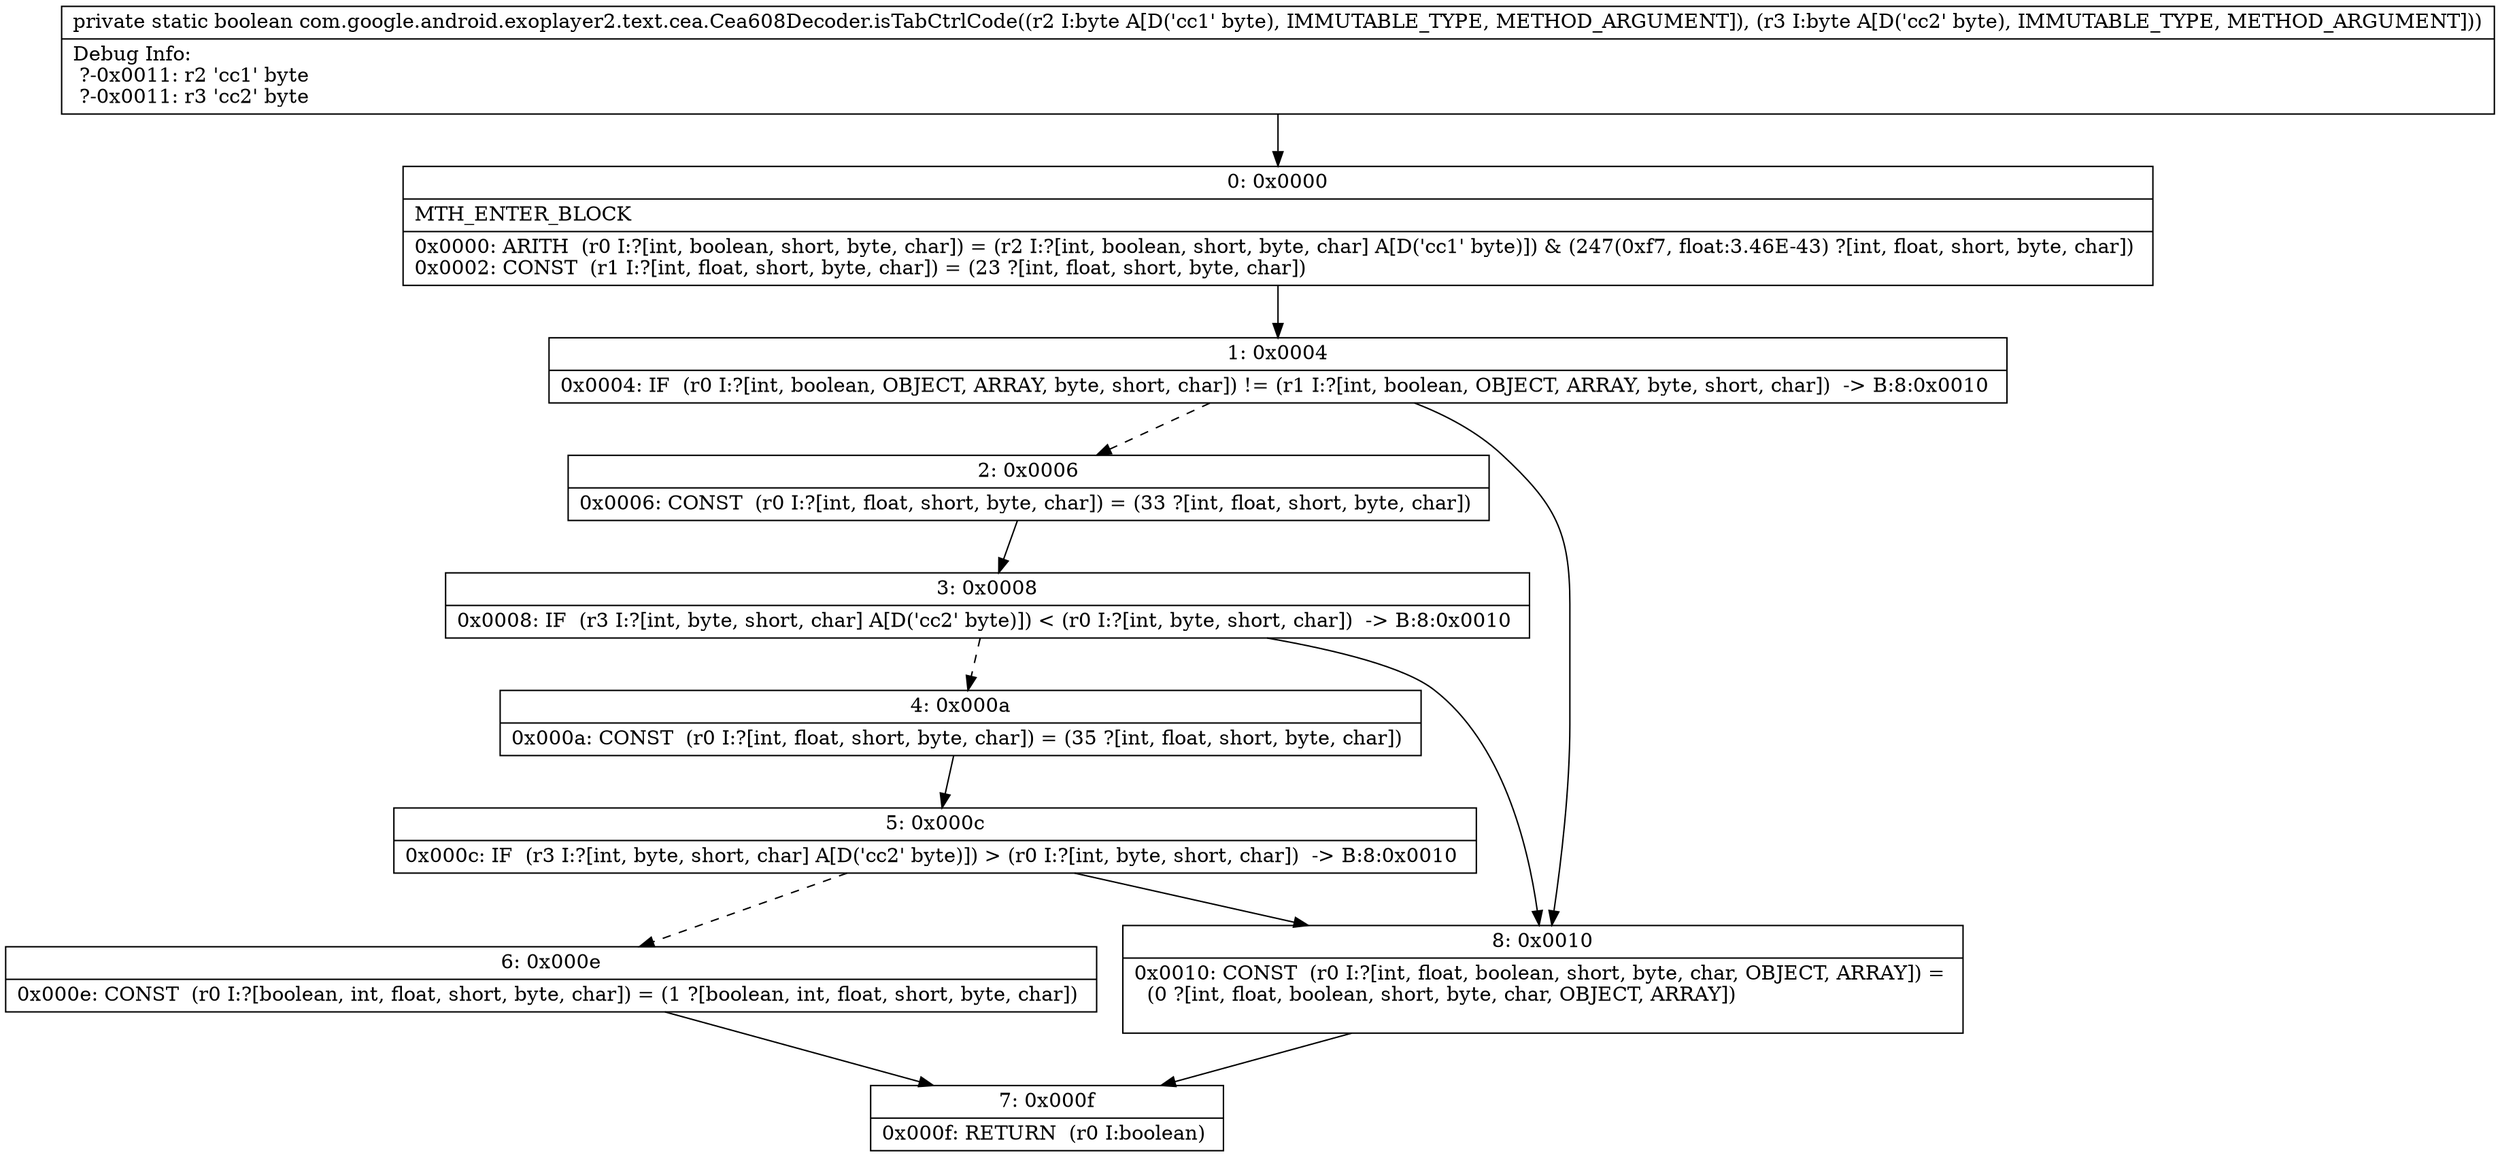digraph "CFG forcom.google.android.exoplayer2.text.cea.Cea608Decoder.isTabCtrlCode(BB)Z" {
Node_0 [shape=record,label="{0\:\ 0x0000|MTH_ENTER_BLOCK\l|0x0000: ARITH  (r0 I:?[int, boolean, short, byte, char]) = (r2 I:?[int, boolean, short, byte, char] A[D('cc1' byte)]) & (247(0xf7, float:3.46E\-43) ?[int, float, short, byte, char]) \l0x0002: CONST  (r1 I:?[int, float, short, byte, char]) = (23 ?[int, float, short, byte, char]) \l}"];
Node_1 [shape=record,label="{1\:\ 0x0004|0x0004: IF  (r0 I:?[int, boolean, OBJECT, ARRAY, byte, short, char]) != (r1 I:?[int, boolean, OBJECT, ARRAY, byte, short, char])  \-\> B:8:0x0010 \l}"];
Node_2 [shape=record,label="{2\:\ 0x0006|0x0006: CONST  (r0 I:?[int, float, short, byte, char]) = (33 ?[int, float, short, byte, char]) \l}"];
Node_3 [shape=record,label="{3\:\ 0x0008|0x0008: IF  (r3 I:?[int, byte, short, char] A[D('cc2' byte)]) \< (r0 I:?[int, byte, short, char])  \-\> B:8:0x0010 \l}"];
Node_4 [shape=record,label="{4\:\ 0x000a|0x000a: CONST  (r0 I:?[int, float, short, byte, char]) = (35 ?[int, float, short, byte, char]) \l}"];
Node_5 [shape=record,label="{5\:\ 0x000c|0x000c: IF  (r3 I:?[int, byte, short, char] A[D('cc2' byte)]) \> (r0 I:?[int, byte, short, char])  \-\> B:8:0x0010 \l}"];
Node_6 [shape=record,label="{6\:\ 0x000e|0x000e: CONST  (r0 I:?[boolean, int, float, short, byte, char]) = (1 ?[boolean, int, float, short, byte, char]) \l}"];
Node_7 [shape=record,label="{7\:\ 0x000f|0x000f: RETURN  (r0 I:boolean) \l}"];
Node_8 [shape=record,label="{8\:\ 0x0010|0x0010: CONST  (r0 I:?[int, float, boolean, short, byte, char, OBJECT, ARRAY]) = \l  (0 ?[int, float, boolean, short, byte, char, OBJECT, ARRAY])\l \l}"];
MethodNode[shape=record,label="{private static boolean com.google.android.exoplayer2.text.cea.Cea608Decoder.isTabCtrlCode((r2 I:byte A[D('cc1' byte), IMMUTABLE_TYPE, METHOD_ARGUMENT]), (r3 I:byte A[D('cc2' byte), IMMUTABLE_TYPE, METHOD_ARGUMENT]))  | Debug Info:\l  ?\-0x0011: r2 'cc1' byte\l  ?\-0x0011: r3 'cc2' byte\l}"];
MethodNode -> Node_0;
Node_0 -> Node_1;
Node_1 -> Node_2[style=dashed];
Node_1 -> Node_8;
Node_2 -> Node_3;
Node_3 -> Node_4[style=dashed];
Node_3 -> Node_8;
Node_4 -> Node_5;
Node_5 -> Node_6[style=dashed];
Node_5 -> Node_8;
Node_6 -> Node_7;
Node_8 -> Node_7;
}

